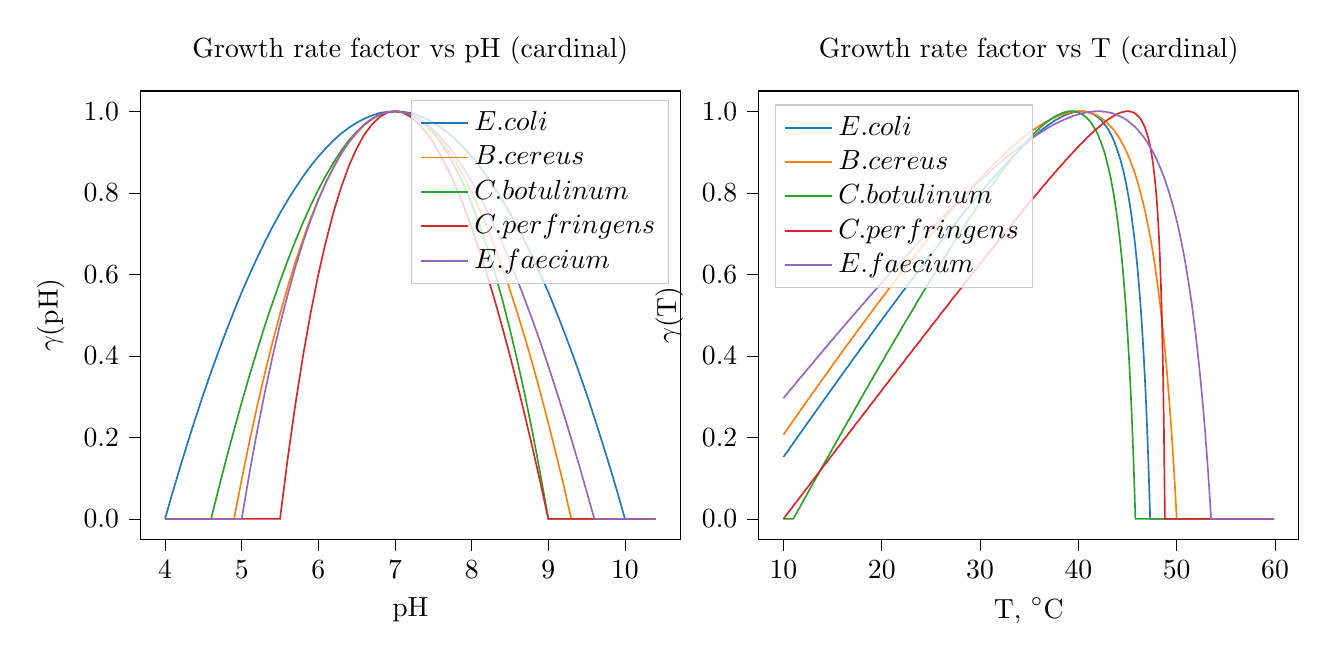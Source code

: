 % This file was created with tikzplotlib v0.9.12.
\begin{tikzpicture}

\definecolor{color0}{rgb}{0.122,0.467,0.706}
\definecolor{color1}{rgb}{1,0.498,0.055}
\definecolor{color2}{rgb}{0.173,0.627,0.173}
\definecolor{color3}{rgb}{0.839,0.153,0.157}
\definecolor{color4}{rgb}{0.58,0.404,0.741}

\begin{groupplot}[group style={group size=2 by 1}]
\nextgroupplot[
legend cell align={left},
legend style={fill opacity=0.8, draw opacity=1, text opacity=1, draw=white!80!black},
tick align=outside,
tick pos=left,
title={Growth rate factor vs pH (cardinal)},
x grid style={white!69.02!black},
xlabel={pH},
xmin=3.68, xmax=10.72,
xtick style={color=black},
xtick={3,4,5,6,7,8,9,10,11},
xticklabels={
  \(\displaystyle {3}\),
  \(\displaystyle {4}\),
  \(\displaystyle {5}\),
  \(\displaystyle {6}\),
  \(\displaystyle {7}\),
  \(\displaystyle {8}\),
  \(\displaystyle {9}\),
  \(\displaystyle {10}\),
  \(\displaystyle {11}\)
},
y grid style={white!69.02!black},
ylabel={\(\displaystyle \gamma(\mathrm{pH})\)},
ymin=-0.05, ymax=1.05,
ytick style={color=black},
ytick={-0.2,0,0.2,0.4,0.6,0.8,1,1.2},
yticklabels={
  \(\displaystyle {\ensuremath{-}0.2}\),
  \(\displaystyle {0.0}\),
  \(\displaystyle {0.2}\),
  \(\displaystyle {0.4}\),
  \(\displaystyle {0.6}\),
  \(\displaystyle {0.8}\),
  \(\displaystyle {1.0}\),
  \(\displaystyle {1.2}\)
}
]
\addplot [semithick, color0]
table {%
4 0
4.1 0.066
4.2 0.129
4.3 0.19
4.4 0.249
4.5 0.306
4.6 0.36
4.7 0.412
4.8 0.462
4.9 0.51
5 0.556
5.1 0.599
5.2 0.64
5.3 0.679
5.4 0.716
5.5 0.75
5.6 0.782
5.7 0.812
5.8 0.84
5.9 0.866
6.0 0.889
6.1 0.91
6.2 0.929
6.3 0.946
6.4 0.96
6.5 0.972
6.6 0.982
6.7 0.99
6.8 0.996
6.9 0.999
7.0 1
7.1 0.999
7.2 0.996
7.3 0.99
7.4 0.982
7.5 0.972
7.6 0.96
7.7 0.946
7.8 0.929
7.9 0.91
8.0 0.889
8.1 0.866
8.2 0.84
8.3 0.812
8.4 0.782
8.5 0.75
8.6 0.716
8.7 0.679
8.8 0.64
8.9 0.599
9.0 0.556
9.1 0.51
9.2 0.462
9.3 0.412
9.4 0.36
9.5 0.306
9.6 0.249
9.7 0.19
9.8 0.129
9.9 0.066
10.0 1.421e-14
10.1 0
10.2 0
10.3 0
10.4 0
};
\addlegendentry{$E.coli$}
\addplot [semithick, color1]
table {%
4 0
4.1 0
4.2 0
4.3 0
4.4 0
4.5 0
4.6 0
4.7 0
4.8 0
4.9 0
5 0.097
5.1 0.189
5.2 0.275
5.3 0.356
5.4 0.432
5.5 0.503
5.6 0.569
5.7 0.63
5.8 0.686
5.9 0.738
6.0 0.784
6.1 0.826
6.2 0.863
6.3 0.896
6.4 0.924
6.5 0.947
6.6 0.966
6.7 0.981
6.8 0.992
6.9 0.998
7.0 1
7.1 0.998
7.2 0.992
7.3 0.982
7.4 0.967
7.5 0.949
7.6 0.927
7.7 0.901
7.8 0.872
7.9 0.838
8.0 0.801
8.1 0.76
8.2 0.716
8.3 0.668
8.4 0.616
8.5 0.561
8.6 0.503
8.7 0.441
8.8 0.376
8.9 0.307
9.0 0.235
9.1 0.16
9.2 0.082
9.3 1.625e-14
9.4 0
9.5 0
9.6 0
9.7 0
9.8 0
9.9 0
10.0 0
10.1 0
10.2 0
10.3 0
10.4 0
};
\addlegendentry{$B.cereus$}
\addplot [semithick, color2]
table {%
4 0
4.1 0
4.2 0
4.3 0
4.4 0
4.5 0
4.6 0
4.7 0.075
4.8 0.148
4.9 0.218
5 0.286
5.1 0.351
5.2 0.413
5.3 0.473
5.4 0.529
5.5 0.583
5.6 0.634
5.7 0.682
5.8 0.727
5.9 0.769
6.0 0.808
6.1 0.843
6.2 0.875
6.3 0.904
6.4 0.929
6.5 0.95
6.6 0.968
6.7 0.982
6.8 0.992
6.9 0.998
7.0 1
7.1 0.998
7.2 0.992
7.3 0.981
7.4 0.966
7.5 0.946
7.6 0.921
7.7 0.892
7.8 0.857
7.9 0.818
8.0 0.773
8.1 0.722
8.2 0.667
8.3 0.605
8.4 0.538
8.5 0.464
8.6 0.385
8.7 0.299
8.8 0.206
8.9 0.106
9.0 1.954e-14
9.1 0
9.2 0
9.3 0
9.4 0
9.5 0
9.6 0
9.7 0
9.8 0
9.9 0
10.0 0
10.1 0
10.2 0
10.3 0
10.4 0
};
\addlegendentry{$C.botulinum$}
\addplot [semithick, color3]
table {%
4 0
4.1 0
4.2 0
4.3 0
4.4 0
4.5 0
4.6 0
4.7 0
4.8 0
4.9 0
5 0
5.1 0
5.2 0
5.3 0
5.4 0
5.5 0
5.6 0.148
5.7 0.281
5.8 0.4
5.9 0.506
6.0 0.6
6.1 0.682
6.2 0.754
6.3 0.815
6.4 0.867
6.5 0.909
6.6 0.943
6.7 0.968
6.8 0.986
6.9 0.997
7.0 1
7.1 0.997
7.2 0.987
7.3 0.971
7.4 0.95
7.5 0.923
7.6 0.891
7.7 0.854
7.8 0.812
7.9 0.765
8.0 0.714
8.1 0.659
8.2 0.6
8.3 0.537
8.4 0.47
8.5 0.4
8.6 0.326
8.7 0.249
8.8 0.169
8.9 0.086
9.0 1.554e-14
9.1 0
9.2 0
9.3 0
9.4 0
9.5 0
9.6 0
9.7 0
9.8 0
9.9 0
10.0 0
10.1 0
10.2 0
10.3 0
10.4 0
};
\addlegendentry{$C.perfringens$}
\addplot [semithick, color4]
table {%
4 0
4.1 0
4.2 0
4.3 0
4.4 0
4.5 0
4.6 0
4.7 0
4.8 0
4.9 0
5 0
5.1 0.111
5.2 0.214
5.3 0.309
5.4 0.396
5.5 0.477
5.6 0.55
5.7 0.618
5.8 0.679
5.9 0.733
6.0 0.783
6.1 0.826
6.2 0.864
6.3 0.897
6.4 0.926
6.5 0.949
6.6 0.968
6.7 0.982
6.8 0.992
6.9 0.998
7.0 1
7.1 0.998
7.2 0.992
7.3 0.983
7.4 0.971
7.5 0.955
7.6 0.935
7.7 0.913
7.8 0.887
7.9 0.859
8.0 0.828
8.1 0.794
8.2 0.757
8.3 0.717
8.4 0.675
8.5 0.631
8.6 0.584
8.7 0.535
8.8 0.484
8.9 0.431
9.0 0.375
9.1 0.317
9.2 0.258
9.3 0.196
9.4 0.133
9.5 0.067
9.6 1.33e-14
9.7 0
9.8 0
9.9 0
10.0 0
10.1 0
10.2 0
10.3 0
10.4 0
};
\addlegendentry{$E.faecium$}

\nextgroupplot[
legend cell align={left},
legend style={
  fill opacity=0.8,
  draw opacity=1,
  text opacity=1,
  at={(0.03,0.97)},
  anchor=north west,
  draw=white!80!black
},
tick align=outside,
tick pos=left,
title={Growth rate factor vs T (cardinal)},
x grid style={white!69.02!black},
xlabel={T, \(\displaystyle ^{\circ}\)C},
xmin=7.505, xmax=62.395,
xtick style={color=black},
xtick={0,10,20,30,40,50,60,70},
xticklabels={
  \(\displaystyle {0}\),
  \(\displaystyle {10}\),
  \(\displaystyle {20}\),
  \(\displaystyle {30}\),
  \(\displaystyle {40}\),
  \(\displaystyle {50}\),
  \(\displaystyle {60}\),
  \(\displaystyle {70}\)
},
y grid style={white!69.02!black},
ylabel={\(\displaystyle \gamma(\mathrm{T})\)},
ymin=-0.05, ymax=1.05,
ytick style={color=black},
ytick={-0.2,0,0.2,0.4,0.6,0.8,1,1.2},
yticklabels={
  \(\displaystyle {\ensuremath{-}0.2}\),
  \(\displaystyle {0.0}\),
  \(\displaystyle {0.2}\),
  \(\displaystyle {0.4}\),
  \(\displaystyle {0.6}\),
  \(\displaystyle {0.8}\),
  \(\displaystyle {1.0}\),
  \(\displaystyle {1.2}\)
}
]
\addplot [semithick, color0]
table {%
10 0.152
10.1 0.155
10.2 0.159
10.3 0.162
10.4 0.165
10.5 0.169
10.6 0.172
10.7 0.176
10.8 0.179
10.9 0.182
11 0.186
11.1 0.189
11.2 0.193
11.3 0.196
11.4 0.2
11.5 0.203
11.6 0.206
11.7 0.21
11.8 0.213
11.9 0.217
12 0.22
12.1 0.223
12.2 0.227
12.3 0.23
12.4 0.234
12.5 0.237
12.6 0.24
12.7 0.244
12.8 0.247
12.9 0.251
13 0.254
13.1 0.257
13.2 0.261
13.3 0.264
13.4 0.268
13.5 0.271
13.6 0.274
13.7 0.278
13.8 0.281
13.9 0.285
14 0.288
14.1 0.291
14.2 0.295
14.3 0.298
14.4 0.301
14.5 0.305
14.6 0.308
14.7 0.312
14.8 0.315
14.9 0.318
15 0.322
15.1 0.325
15.2 0.328
15.3 0.332
15.4 0.335
15.5 0.339
15.6 0.342
15.7 0.345
15.8 0.349
15.9 0.352
16 0.355
16.1 0.359
16.2 0.362
16.3 0.365
16.4 0.369
16.5 0.372
16.6 0.375
16.7 0.379
16.8 0.382
16.9 0.386
17 0.389
17.1 0.392
17.2 0.396
17.3 0.399
17.4 0.402
17.5 0.406
17.6 0.409
17.7 0.412
17.8 0.416
17.9 0.419
18 0.422
18.1 0.425
18.2 0.429
18.3 0.432
18.4 0.435
18.5 0.439
18.6 0.442
18.7 0.445
18.8 0.449
18.9 0.452
19 0.455
19.1 0.459
19.2 0.462
19.3 0.465
19.4 0.468
19.5 0.472
19.6 0.475
19.7 0.478
19.8 0.482
19.9 0.485
20 0.488
20.1 0.492
20.2 0.495
20.3 0.498
20.4 0.501
20.5 0.505
20.6 0.508
20.7 0.511
20.8 0.514
20.9 0.518
21 0.521
21.1 0.524
21.2 0.527
21.3 0.531
21.4 0.534
21.5 0.537
21.6 0.54
21.7 0.544
21.8 0.547
21.9 0.55
22 0.553
22.1 0.557
22.2 0.56
22.3 0.563
22.4 0.566
22.5 0.569
22.6 0.573
22.7 0.576
22.8 0.579
22.9 0.582
23 0.586
23.1 0.589
23.2 0.592
23.3 0.595
23.4 0.598
23.5 0.602
23.6 0.605
23.7 0.608
23.8 0.611
23.9 0.614
24 0.617
24.1 0.621
24.2 0.624
24.3 0.627
24.4 0.63
24.5 0.633
24.6 0.636
24.7 0.639
24.8 0.643
24.9 0.646
25.0 0.649
25.1 0.652
25.2 0.655
25.3 0.658
25.4 0.661
25.5 0.664
25.6 0.668
25.7 0.671
25.8 0.674
25.9 0.677
26.0 0.68
26.1 0.683
26.2 0.686
26.3 0.689
26.4 0.692
26.5 0.695
26.6 0.698
26.7 0.701
26.8 0.705
26.9 0.708
27.0 0.711
27.1 0.714
27.2 0.717
27.3 0.72
27.4 0.723
27.5 0.726
27.6 0.729
27.7 0.732
27.8 0.735
27.9 0.738
28.0 0.741
28.1 0.744
28.2 0.747
28.3 0.75
28.4 0.753
28.5 0.756
28.6 0.759
28.7 0.762
28.8 0.764
28.9 0.767
29.0 0.77
29.1 0.773
29.2 0.776
29.3 0.779
29.4 0.782
29.5 0.785
29.6 0.788
29.7 0.791
29.8 0.793
29.9 0.796
30.0 0.799
30.1 0.802
30.2 0.805
30.3 0.808
30.4 0.81
30.5 0.813
30.6 0.816
30.7 0.819
30.8 0.822
30.9 0.824
31.0 0.827
31.1 0.83
31.2 0.833
31.3 0.835
31.4 0.838
31.5 0.841
31.6 0.844
31.7 0.846
31.8 0.849
31.9 0.852
32.0 0.854
32.1 0.857
32.2 0.86
32.3 0.862
32.4 0.865
32.5 0.867
32.6 0.87
32.7 0.873
32.8 0.875
32.9 0.878
33.0 0.88
33.1 0.883
33.2 0.885
33.3 0.888
33.4 0.89
33.5 0.893
33.6 0.895
33.7 0.898
33.8 0.9
33.9 0.903
34.0 0.905
34.1 0.907
34.2 0.91
34.3 0.912
34.4 0.914
34.5 0.917
34.6 0.919
34.7 0.921
34.8 0.923
34.9 0.926
35.0 0.928
35.1 0.93
35.2 0.932
35.3 0.934
35.4 0.937
35.5 0.939
35.6 0.941
35.7 0.943
35.8 0.945
35.9 0.947
36.0 0.949
36.1 0.951
36.2 0.953
36.3 0.955
36.4 0.957
36.5 0.959
36.6 0.96
36.7 0.962
36.8 0.964
36.9 0.966
37.0 0.967
37.1 0.969
37.2 0.971
37.3 0.972
37.4 0.974
37.5 0.976
37.6 0.977
37.7 0.979
37.8 0.98
37.9 0.981
38.0 0.983
38.1 0.984
38.2 0.985
38.3 0.987
38.4 0.988
38.5 0.989
38.6 0.99
38.7 0.991
38.8 0.992
38.9 0.993
39.0 0.994
39.1 0.995
39.2 0.996
39.3 0.996
39.4 0.997
39.5 0.998
39.6 0.998
39.7 0.999
39.8 0.999
39.9 0.999
40.0 1.0
40.1 1.0
40.2 1.0
40.3 1
40.4 1.0
40.5 1.0
40.6 1.0
40.7 0.999
40.8 0.999
40.9 0.998
41.0 0.998
41.1 0.997
41.2 0.996
41.3 0.995
41.4 0.994
41.5 0.993
41.6 0.992
41.7 0.99
41.8 0.989
41.9 0.987
42.0 0.985
42.1 0.983
42.2 0.981
42.3 0.979
42.4 0.976
42.5 0.973
42.6 0.97
42.7 0.967
42.8 0.964
42.9 0.96
43.0 0.957
43.1 0.953
43.2 0.948
43.3 0.944
43.4 0.939
43.5 0.934
43.6 0.928
43.7 0.922
43.8 0.916
43.9 0.909
44.0 0.902
44.1 0.895
44.2 0.887
44.3 0.879
44.4 0.87
44.5 0.861
44.6 0.851
44.7 0.84
44.8 0.829
44.9 0.817
45.0 0.804
45.1 0.79
45.2 0.776
45.3 0.761
45.4 0.744
45.5 0.726
45.6 0.708
45.7 0.688
45.8 0.666
45.9 0.643
46.0 0.618
46.1 0.591
46.2 0.562
46.3 0.531
46.4 0.497
46.5 0.46
46.6 0.42
46.7 0.376
46.8 0.328
46.9 0.275
47.0 0.217
47.1 0.152
47.2 0.08
47.3 1.088e-13
47.4 0
47.5 0
47.6 0
47.7 0
47.8 0
47.9 0
48.0 0
48.1 0
48.2 0
48.3 0
48.4 0
48.5 0
48.6 0
48.7 0
48.8 0
48.9 0
49.0 0
49.1 0
49.2 0
49.3 0
49.4 0
49.5 0
49.6 0
49.7 0
49.8 0
49.9 0
50.0 0
50.1 0
50.2 0
50.3 0
50.4 0
50.5 0
50.6 0
50.7 0
50.8 0
50.9 0
51.0 0
51.1 0
51.2 0
51.3 0
51.4 0
51.5 0
51.6 0
51.7 0
51.8 0
51.9 0
52.0 0
52.1 0
52.2 0
52.3 0
52.4 0
52.5 0
52.6 0
52.7 0
52.8 0
52.9 0
53.0 0
53.1 0
53.2 0
53.3 0
53.4 0
53.5 0
53.6 0
53.7 0
53.8 0
53.9 0
54.0 0
54.1 0
54.2 0
54.3 0
54.4 0
54.5 0
54.6 0
54.7 0
54.8 0
54.9 0
55.0 0
55.1 0
55.2 0
55.3 0
55.4 0
55.5 0
55.6 0
55.7 0
55.8 0
55.9 0
56.0 0
56.1 0
56.2 0
56.3 0
56.4 0
56.5 0
56.6 0
56.7 0
56.8 0
56.9 0
57.0 0
57.1 0
57.2 0
57.3 0
57.4 0
57.5 0
57.6 0
57.7 0
57.8 0
57.9 0
58.0 0
58.1 0
58.2 0
58.3 0
58.4 0
58.5 0
58.6 0
58.7 0
58.8 0
58.9 0
59.0 0
59.1 0
59.2 0
59.3 0
59.4 0
59.5 0
59.6 0
59.7 0
59.8 0
59.9 0
};
\addlegendentry{$E.coli$}
\addplot [semithick, color1]
table {%
10 0.207
10.1 0.21
10.2 0.214
10.3 0.217
10.4 0.22
10.5 0.224
10.6 0.227
10.7 0.231
10.8 0.234
10.9 0.238
11 0.241
11.1 0.245
11.2 0.248
11.3 0.251
11.4 0.255
11.5 0.258
11.6 0.262
11.7 0.265
11.8 0.269
11.9 0.272
12 0.275
12.1 0.279
12.2 0.282
12.3 0.286
12.4 0.289
12.5 0.293
12.6 0.296
12.7 0.299
12.8 0.303
12.9 0.306
13 0.31
13.1 0.313
13.2 0.316
13.3 0.32
13.4 0.323
13.5 0.327
13.6 0.33
13.7 0.333
13.8 0.337
13.9 0.34
14 0.343
14.1 0.347
14.2 0.35
14.3 0.354
14.4 0.357
14.5 0.36
14.6 0.364
14.7 0.367
14.8 0.37
14.9 0.374
15 0.377
15.1 0.381
15.2 0.384
15.3 0.387
15.4 0.391
15.5 0.394
15.6 0.397
15.7 0.401
15.8 0.404
15.9 0.407
16 0.411
16.1 0.414
16.2 0.417
16.3 0.421
16.4 0.424
16.5 0.427
16.6 0.431
16.7 0.434
16.8 0.437
16.9 0.44
17 0.444
17.1 0.447
17.2 0.45
17.3 0.454
17.4 0.457
17.5 0.46
17.6 0.464
17.7 0.467
17.8 0.47
17.9 0.473
18 0.477
18.1 0.48
18.2 0.483
18.3 0.486
18.4 0.49
18.5 0.493
18.6 0.496
18.7 0.499
18.8 0.503
18.9 0.506
19 0.509
19.1 0.512
19.2 0.516
19.3 0.519
19.4 0.522
19.5 0.525
19.6 0.529
19.7 0.532
19.8 0.535
19.9 0.538
20 0.541
20.1 0.545
20.2 0.548
20.3 0.551
20.4 0.554
20.5 0.557
20.6 0.561
20.7 0.564
20.8 0.567
20.9 0.57
21 0.573
21.1 0.576
21.2 0.58
21.3 0.583
21.4 0.586
21.5 0.589
21.6 0.592
21.7 0.595
21.8 0.598
21.9 0.602
22 0.605
22.1 0.608
22.2 0.611
22.3 0.614
22.4 0.617
22.5 0.62
22.6 0.623
22.7 0.626
22.8 0.63
22.9 0.633
23 0.636
23.1 0.639
23.2 0.642
23.3 0.645
23.4 0.648
23.5 0.651
23.6 0.654
23.7 0.657
23.8 0.66
23.9 0.663
24 0.666
24.1 0.669
24.2 0.672
24.3 0.675
24.4 0.678
24.5 0.681
24.6 0.684
24.7 0.687
24.8 0.69
24.9 0.693
25.0 0.696
25.1 0.699
25.2 0.702
25.3 0.705
25.4 0.708
25.5 0.711
25.6 0.714
25.7 0.717
25.8 0.72
25.9 0.723
26.0 0.726
26.1 0.728
26.2 0.731
26.3 0.734
26.4 0.737
26.5 0.74
26.6 0.743
26.7 0.746
26.8 0.749
26.9 0.751
27.0 0.754
27.1 0.757
27.2 0.76
27.3 0.763
27.4 0.766
27.5 0.768
27.6 0.771
27.7 0.774
27.8 0.777
27.9 0.779
28.0 0.782
28.1 0.785
28.2 0.788
28.3 0.79
28.4 0.793
28.5 0.796
28.6 0.799
28.7 0.801
28.8 0.804
28.9 0.807
29.0 0.809
29.1 0.812
29.2 0.815
29.3 0.817
29.4 0.82
29.5 0.823
29.6 0.825
29.7 0.828
29.8 0.83
29.9 0.833
30.0 0.835
30.1 0.838
30.2 0.841
30.3 0.843
30.4 0.846
30.5 0.848
30.6 0.851
30.7 0.853
30.8 0.856
30.9 0.858
31.0 0.861
31.1 0.863
31.2 0.865
31.3 0.868
31.4 0.87
31.5 0.873
31.6 0.875
31.7 0.877
31.8 0.88
31.9 0.882
32.0 0.884
32.1 0.887
32.2 0.889
32.3 0.891
32.4 0.894
32.5 0.896
32.6 0.898
32.7 0.9
32.8 0.903
32.9 0.905
33.0 0.907
33.1 0.909
33.2 0.911
33.3 0.913
33.4 0.916
33.5 0.918
33.6 0.92
33.7 0.922
33.8 0.924
33.9 0.926
34.0 0.928
34.1 0.93
34.2 0.932
34.3 0.934
34.4 0.936
34.5 0.938
34.6 0.939
34.7 0.941
34.8 0.943
34.9 0.945
35.0 0.947
35.1 0.949
35.2 0.95
35.3 0.952
35.4 0.954
35.5 0.956
35.6 0.957
35.7 0.959
35.8 0.961
35.9 0.962
36.0 0.964
36.1 0.965
36.2 0.967
36.3 0.968
36.4 0.97
36.5 0.971
36.6 0.973
36.7 0.974
36.8 0.975
36.9 0.977
37.0 0.978
37.1 0.979
37.2 0.981
37.3 0.982
37.4 0.983
37.5 0.984
37.6 0.985
37.7 0.986
37.8 0.987
37.9 0.988
38.0 0.989
38.1 0.99
38.2 0.991
38.3 0.992
38.4 0.993
38.5 0.994
38.6 0.994
38.7 0.995
38.8 0.996
38.9 0.996
39.0 0.997
39.1 0.997
39.2 0.998
39.3 0.998
39.4 0.999
39.5 0.999
39.6 0.999
39.7 1.0
39.8 1.0
39.9 1.0
40.0 1.0
40.1 1
40.2 1.0
40.3 1.0
40.4 1.0
40.5 1.0
40.6 0.999
40.7 0.999
40.8 0.999
40.9 0.998
41.0 0.998
41.1 0.997
41.2 0.996
41.3 0.996
41.4 0.995
41.5 0.994
41.6 0.993
41.7 0.992
41.8 0.991
41.9 0.99
42.0 0.988
42.1 0.987
42.2 0.985
42.3 0.984
42.4 0.982
42.5 0.98
42.6 0.979
42.7 0.977
42.8 0.975
42.9 0.972
43.0 0.97
43.1 0.968
43.2 0.965
43.3 0.962
43.4 0.96
43.5 0.957
43.6 0.954
43.7 0.951
43.8 0.947
43.9 0.944
44.0 0.94
44.1 0.937
44.2 0.933
44.3 0.929
44.4 0.924
44.5 0.92
44.6 0.915
44.7 0.91
44.8 0.905
44.9 0.9
45.0 0.895
45.1 0.889
45.2 0.884
45.3 0.877
45.4 0.871
45.5 0.865
45.6 0.858
45.7 0.851
45.8 0.844
45.9 0.836
46.0 0.828
46.1 0.82
46.2 0.811
46.3 0.802
46.4 0.793
46.5 0.784
46.6 0.774
46.7 0.763
46.8 0.753
46.9 0.742
47.0 0.73
47.1 0.718
47.2 0.705
47.3 0.692
47.4 0.679
47.5 0.665
47.6 0.65
47.7 0.635
47.8 0.619
47.9 0.602
48.0 0.585
48.1 0.566
48.2 0.547
48.3 0.528
48.4 0.507
48.5 0.486
48.6 0.463
48.7 0.439
48.8 0.415
48.9 0.389
49.0 0.362
49.1 0.333
49.2 0.303
49.3 0.272
49.4 0.239
49.5 0.204
49.6 0.168
49.7 0.129
49.8 0.089
49.9 0.046
50.0 6.655e-14
50.1 0
50.2 0
50.3 0
50.4 0
50.5 0
50.6 0
50.7 0
50.8 0
50.9 0
51.0 0
51.1 0
51.2 0
51.3 0
51.4 0
51.5 0
51.6 0
51.7 0
51.8 0
51.9 0
52.0 0
52.1 0
52.2 0
52.3 0
52.4 0
52.5 0
52.6 0
52.7 0
52.8 0
52.9 0
53.0 0
53.1 0
53.2 0
53.3 0
53.4 0
53.5 0
53.6 0
53.7 0
53.8 0
53.9 0
54.0 0
54.1 0
54.2 0
54.3 0
54.4 0
54.5 0
54.6 0
54.7 0
54.8 0
54.9 0
55.0 0
55.1 0
55.2 0
55.3 0
55.4 0
55.5 0
55.6 0
55.7 0
55.8 0
55.9 0
56.0 0
56.1 0
56.2 0
56.3 0
56.4 0
56.5 0
56.6 0
56.7 0
56.8 0
56.9 0
57.0 0
57.1 0
57.2 0
57.3 0
57.4 0
57.5 0
57.6 0
57.7 0
57.8 0
57.9 0
58.0 0
58.1 0
58.2 0
58.3 0
58.4 0
58.5 0
58.6 0
58.7 0
58.8 0
58.9 0
59.0 0
59.1 0
59.2 0
59.3 0
59.4 0
59.5 0
59.6 0
59.7 0
59.8 0
59.9 0
};
\addlegendentry{$B.cereus$}
\addplot [semithick, color2]
table {%
10 0
10.1 0
10.2 0
10.3 0
10.4 0
10.5 0
10.6 0
10.7 0
10.8 0
10.9 0
11 0
11.1 0.004
11.2 0.009
11.3 0.013
11.4 0.017
11.5 0.022
11.6 0.026
11.7 0.03
11.8 0.035
11.9 0.039
12 0.043
12.1 0.048
12.2 0.052
12.3 0.056
12.4 0.061
12.5 0.065
12.6 0.069
12.7 0.074
12.8 0.078
12.9 0.082
13 0.087
13.1 0.091
13.2 0.095
13.3 0.1
13.4 0.104
13.5 0.108
13.6 0.112
13.7 0.117
13.8 0.121
13.9 0.125
14 0.13
14.1 0.134
14.2 0.138
14.3 0.143
14.4 0.147
14.5 0.151
14.6 0.155
14.7 0.16
14.8 0.164
14.9 0.168
15 0.173
15.1 0.177
15.2 0.181
15.3 0.185
15.4 0.19
15.5 0.194
15.6 0.198
15.7 0.203
15.8 0.207
15.9 0.211
16 0.215
16.1 0.22
16.2 0.224
16.3 0.228
16.4 0.232
16.5 0.237
16.6 0.241
16.7 0.245
16.8 0.249
16.9 0.254
17 0.258
17.1 0.262
17.2 0.266
17.3 0.271
17.4 0.275
17.5 0.279
17.6 0.283
17.7 0.288
17.8 0.292
17.9 0.296
18 0.3
18.1 0.304
18.2 0.309
18.3 0.313
18.4 0.317
18.5 0.321
18.6 0.325
18.7 0.33
18.8 0.334
18.9 0.338
19 0.342
19.1 0.346
19.2 0.351
19.3 0.355
19.4 0.359
19.5 0.363
19.6 0.367
19.7 0.371
19.8 0.376
19.9 0.38
20 0.384
20.1 0.388
20.2 0.392
20.3 0.396
20.4 0.401
20.5 0.405
20.6 0.409
20.7 0.413
20.8 0.417
20.9 0.421
21 0.425
21.1 0.43
21.2 0.434
21.3 0.438
21.4 0.442
21.5 0.446
21.6 0.45
21.7 0.454
21.8 0.458
21.9 0.462
22 0.467
22.1 0.471
22.2 0.475
22.3 0.479
22.4 0.483
22.5 0.487
22.6 0.491
22.7 0.495
22.8 0.499
22.9 0.503
23 0.507
23.1 0.511
23.2 0.515
23.3 0.519
23.4 0.524
23.5 0.528
23.6 0.532
23.7 0.536
23.8 0.54
23.9 0.544
24 0.548
24.1 0.552
24.2 0.556
24.3 0.56
24.4 0.564
24.5 0.568
24.6 0.572
24.7 0.576
24.8 0.58
24.9 0.584
25.0 0.587
25.1 0.591
25.2 0.595
25.3 0.599
25.4 0.603
25.5 0.607
25.6 0.611
25.7 0.615
25.8 0.619
25.9 0.623
26.0 0.627
26.1 0.631
26.2 0.635
26.3 0.638
26.4 0.642
26.5 0.646
26.6 0.65
26.7 0.654
26.8 0.658
26.9 0.662
27.0 0.665
27.1 0.669
27.2 0.673
27.3 0.677
27.4 0.681
27.5 0.684
27.6 0.688
27.7 0.692
27.8 0.696
27.9 0.699
28.0 0.703
28.1 0.707
28.2 0.711
28.3 0.714
28.4 0.718
28.5 0.722
28.6 0.726
28.7 0.729
28.8 0.733
28.9 0.737
29.0 0.74
29.1 0.744
29.2 0.748
29.3 0.751
29.4 0.755
29.5 0.758
29.6 0.762
29.7 0.766
29.8 0.769
29.9 0.773
30.0 0.776
30.1 0.78
30.2 0.783
30.3 0.787
30.4 0.79
30.5 0.794
30.6 0.797
30.7 0.801
30.8 0.804
30.9 0.808
31.0 0.811
31.1 0.815
31.2 0.818
31.3 0.821
31.4 0.825
31.5 0.828
31.6 0.831
31.7 0.835
31.8 0.838
31.9 0.841
32.0 0.845
32.1 0.848
32.2 0.851
32.3 0.854
32.4 0.858
32.5 0.861
32.6 0.864
32.7 0.867
32.8 0.87
32.9 0.873
33.0 0.876
33.1 0.88
33.2 0.883
33.3 0.886
33.4 0.889
33.5 0.892
33.6 0.895
33.7 0.898
33.8 0.9
33.9 0.903
34.0 0.906
34.1 0.909
34.2 0.912
34.3 0.915
34.4 0.917
34.5 0.92
34.6 0.923
34.7 0.926
34.8 0.928
34.9 0.931
35.0 0.933
35.1 0.936
35.2 0.938
35.3 0.941
35.4 0.943
35.5 0.946
35.6 0.948
35.7 0.951
35.8 0.953
35.9 0.955
36.0 0.957
36.1 0.96
36.2 0.962
36.3 0.964
36.4 0.966
36.5 0.968
36.6 0.97
36.7 0.972
36.8 0.974
36.9 0.976
37.0 0.977
37.1 0.979
37.2 0.981
37.3 0.982
37.4 0.984
37.5 0.985
37.6 0.987
37.7 0.988
37.8 0.99
37.9 0.991
38.0 0.992
38.1 0.993
38.2 0.994
38.3 0.995
38.4 0.996
38.5 0.997
38.6 0.998
38.7 0.998
38.8 0.999
38.9 0.999
39.0 1.0
39.1 1.0
39.2 1.0
39.3 1
39.4 1.0
39.5 1.0
39.6 0.999
39.7 0.999
39.8 0.999
39.9 0.998
40.0 0.997
40.1 0.996
40.2 0.995
40.3 0.994
40.4 0.992
40.5 0.991
40.6 0.989
40.7 0.987
40.8 0.985
40.9 0.983
41.0 0.98
41.1 0.978
41.2 0.975
41.3 0.971
41.4 0.968
41.5 0.964
41.6 0.96
41.7 0.956
41.8 0.952
41.9 0.947
42.0 0.942
42.1 0.936
42.2 0.93
42.3 0.924
42.4 0.917
42.5 0.91
42.6 0.903
42.7 0.895
42.8 0.886
42.9 0.877
43.0 0.867
43.1 0.857
43.2 0.846
43.3 0.835
43.4 0.822
43.5 0.809
43.6 0.795
43.7 0.78
43.8 0.764
43.9 0.747
44.0 0.729
44.1 0.709
44.2 0.689
44.3 0.666
44.4 0.643
44.5 0.617
44.6 0.589
44.7 0.56
44.8 0.528
44.9 0.493
45.0 0.456
45.1 0.415
45.2 0.371
45.3 0.323
45.4 0.27
45.5 0.212
45.6 0.148
45.7 0.078
45.8 1.053e-13
45.9 0
46.0 0
46.1 0
46.2 0
46.3 0
46.4 0
46.5 0
46.6 0
46.7 0
46.8 0
46.9 0
47.0 0
47.1 0
47.2 0
47.3 0
47.4 0
47.5 0
47.6 0
47.7 0
47.8 0
47.9 0
48.0 0
48.1 0
48.2 0
48.3 0
48.4 0
48.5 0
48.6 0
48.7 0
48.8 0
48.9 0
49.0 0
49.1 0
49.2 0
49.3 0
49.4 0
49.5 0
49.6 0
49.7 0
49.8 0
49.9 0
50.0 0
50.1 0
50.2 0
50.3 0
50.4 0
50.5 0
50.6 0
50.7 0
50.8 0
50.9 0
51.0 0
51.1 0
51.2 0
51.3 0
51.4 0
51.5 0
51.6 0
51.7 0
51.8 0
51.9 0
52.0 0
52.1 0
52.2 0
52.3 0
52.4 0
52.5 0
52.6 0
52.7 0
52.8 0
52.9 0
53.0 0
53.1 0
53.2 0
53.3 0
53.4 0
53.5 0
53.6 0
53.7 0
53.8 0
53.9 0
54.0 0
54.1 0
54.2 0
54.3 0
54.4 0
54.5 0
54.6 0
54.7 0
54.8 0
54.9 0
55.0 0
55.1 0
55.2 0
55.3 0
55.4 0
55.5 0
55.6 0
55.7 0
55.8 0
55.9 0
56.0 0
56.1 0
56.2 0
56.3 0
56.4 0
56.5 0
56.6 0
56.7 0
56.8 0
56.9 0
57.0 0
57.1 0
57.2 0
57.3 0
57.4 0
57.5 0
57.6 0
57.7 0
57.8 0
57.9 0
58.0 0
58.1 0
58.2 0
58.3 0
58.4 0
58.5 0
58.6 0
58.7 0
58.8 0
58.9 0
59.0 0
59.1 0
59.2 0
59.3 0
59.4 0
59.5 0
59.6 0
59.7 0
59.8 0
59.9 0
};
\addlegendentry{$C.botulinum$}
\addplot [semithick, color3]
table {%
10 0
10.1 0.003
10.2 0.006
10.3 0.01
10.4 0.013
10.5 0.016
10.6 0.019
10.7 0.022
10.8 0.025
10.9 0.028
11 0.032
11.1 0.035
11.2 0.038
11.3 0.041
11.4 0.044
11.5 0.047
11.6 0.051
11.7 0.054
11.8 0.057
11.9 0.06
12 0.063
12.1 0.066
12.2 0.07
12.3 0.073
12.4 0.076
12.5 0.079
12.6 0.082
12.7 0.085
12.8 0.089
12.9 0.092
13 0.095
13.1 0.098
13.2 0.101
13.3 0.104
13.4 0.108
13.5 0.111
13.6 0.114
13.7 0.117
13.8 0.12
13.9 0.123
14 0.127
14.1 0.13
14.2 0.133
14.3 0.136
14.4 0.139
14.5 0.142
14.6 0.145
14.7 0.149
14.8 0.152
14.9 0.155
15 0.158
15.1 0.161
15.2 0.164
15.3 0.168
15.4 0.171
15.5 0.174
15.6 0.177
15.7 0.18
15.8 0.183
15.9 0.186
16 0.19
16.1 0.193
16.2 0.196
16.3 0.199
16.4 0.202
16.5 0.205
16.6 0.209
16.7 0.212
16.8 0.215
16.9 0.218
17 0.221
17.1 0.224
17.2 0.227
17.3 0.231
17.4 0.234
17.5 0.237
17.6 0.24
17.7 0.243
17.8 0.246
17.9 0.249
18 0.253
18.1 0.256
18.2 0.259
18.3 0.262
18.4 0.265
18.5 0.268
18.6 0.271
18.7 0.275
18.8 0.278
18.9 0.281
19 0.284
19.1 0.287
19.2 0.29
19.3 0.293
19.4 0.297
19.5 0.3
19.6 0.303
19.7 0.306
19.8 0.309
19.9 0.312
20 0.315
20.1 0.319
20.2 0.322
20.3 0.325
20.4 0.328
20.5 0.331
20.6 0.334
20.7 0.337
20.8 0.341
20.9 0.344
21 0.347
21.1 0.35
21.2 0.353
21.3 0.356
21.4 0.359
21.5 0.362
21.6 0.366
21.7 0.369
21.8 0.372
21.9 0.375
22 0.378
22.1 0.381
22.2 0.384
22.3 0.387
22.4 0.391
22.5 0.394
22.6 0.397
22.7 0.4
22.8 0.403
22.9 0.406
23 0.409
23.1 0.412
23.2 0.416
23.3 0.419
23.4 0.422
23.5 0.425
23.6 0.428
23.7 0.431
23.8 0.434
23.9 0.437
24 0.44
24.1 0.444
24.2 0.447
24.3 0.45
24.4 0.453
24.5 0.456
24.6 0.459
24.7 0.462
24.8 0.465
24.9 0.468
25.0 0.472
25.1 0.475
25.2 0.478
25.3 0.481
25.4 0.484
25.5 0.487
25.6 0.49
25.7 0.493
25.8 0.496
25.9 0.5
26.0 0.503
26.1 0.506
26.2 0.509
26.3 0.512
26.4 0.515
26.5 0.518
26.6 0.521
26.7 0.524
26.8 0.527
26.9 0.53
27.0 0.534
27.1 0.537
27.2 0.54
27.3 0.543
27.4 0.546
27.5 0.549
27.6 0.552
27.7 0.555
27.8 0.558
27.9 0.561
28.0 0.564
28.1 0.567
28.2 0.571
28.3 0.574
28.4 0.577
28.5 0.58
28.6 0.583
28.7 0.586
28.8 0.589
28.9 0.592
29.0 0.595
29.1 0.598
29.2 0.601
29.3 0.604
29.4 0.607
29.5 0.61
29.6 0.613
29.7 0.616
29.8 0.62
29.9 0.623
30.0 0.626
30.1 0.629
30.2 0.632
30.3 0.635
30.4 0.638
30.5 0.641
30.6 0.644
30.7 0.647
30.8 0.65
30.9 0.653
31.0 0.656
31.1 0.659
31.2 0.662
31.3 0.665
31.4 0.668
31.5 0.671
31.6 0.674
31.7 0.677
31.8 0.68
31.9 0.683
32.0 0.686
32.1 0.689
32.2 0.692
32.3 0.695
32.4 0.698
32.5 0.701
32.6 0.704
32.7 0.707
32.8 0.71
32.9 0.713
33.0 0.716
33.1 0.719
33.2 0.722
33.3 0.725
33.4 0.728
33.5 0.731
33.6 0.734
33.7 0.737
33.8 0.74
33.9 0.743
34.0 0.746
34.1 0.749
34.2 0.752
34.3 0.755
34.4 0.758
34.5 0.761
34.6 0.764
34.7 0.767
34.8 0.769
34.9 0.772
35.0 0.775
35.1 0.778
35.2 0.781
35.3 0.784
35.4 0.787
35.5 0.79
35.6 0.793
35.7 0.796
35.8 0.798
35.9 0.801
36.0 0.804
36.1 0.807
36.2 0.81
36.3 0.813
36.4 0.816
36.5 0.819
36.6 0.821
36.7 0.824
36.8 0.827
36.9 0.83
37.0 0.833
37.1 0.836
37.2 0.838
37.3 0.841
37.4 0.844
37.5 0.847
37.6 0.85
37.7 0.852
37.8 0.855
37.9 0.858
38.0 0.861
38.1 0.863
38.2 0.866
38.3 0.869
38.4 0.871
38.5 0.874
38.6 0.877
38.7 0.88
38.8 0.882
38.9 0.885
39.0 0.888
39.1 0.89
39.2 0.893
39.3 0.895
39.4 0.898
39.5 0.901
39.6 0.903
39.7 0.906
39.8 0.908
39.9 0.911
40.0 0.913
40.1 0.916
40.2 0.919
40.3 0.921
40.4 0.923
40.5 0.926
40.6 0.928
40.7 0.931
40.8 0.933
40.9 0.936
41.0 0.938
41.1 0.94
41.2 0.943
41.3 0.945
41.4 0.947
41.5 0.949
41.6 0.952
41.7 0.954
41.8 0.956
41.9 0.958
42.0 0.96
42.1 0.962
42.2 0.964
42.3 0.966
42.4 0.968
42.5 0.97
42.6 0.972
42.7 0.974
42.8 0.976
42.9 0.978
43.0 0.98
43.1 0.981
43.2 0.983
43.3 0.984
43.4 0.986
43.5 0.987
43.6 0.989
43.7 0.99
43.8 0.992
43.9 0.993
44.0 0.994
44.1 0.995
44.2 0.996
44.3 0.997
44.4 0.998
44.5 0.998
44.6 0.999
44.7 0.999
44.8 1.0
44.9 1.0
45.0 1
45.1 1.0
45.2 1.0
45.3 0.999
45.4 0.999
45.5 0.998
45.6 0.997
45.7 0.996
45.8 0.994
45.9 0.992
46.0 0.99
46.1 0.988
46.2 0.985
46.3 0.982
46.4 0.978
46.5 0.974
46.6 0.969
46.7 0.964
46.8 0.958
46.9 0.951
47.0 0.943
47.1 0.935
47.2 0.925
47.3 0.914
47.4 0.901
47.5 0.886
47.6 0.87
47.7 0.85
47.8 0.828
47.9 0.802
48.0 0.772
48.1 0.735
48.2 0.691
48.3 0.637
48.4 0.571
48.5 0.485
48.6 0.373
48.7 0.22
48.8 3.628e-13
48.9 0
49.0 0
49.1 0
49.2 0
49.3 0
49.4 0
49.5 0
49.6 0
49.7 0
49.8 0
49.9 0
50.0 0
50.1 0
50.2 0
50.3 0
50.4 0
50.5 0
50.6 0
50.7 0
50.8 0
50.9 0
51.0 0
51.1 0
51.2 0
51.3 0
51.4 0
51.5 0
51.6 0
51.7 0
51.8 0
51.9 0
52.0 0
52.1 0
52.2 0
52.3 0
52.4 0
52.5 0
52.6 0
52.7 0
52.8 0
52.9 0
53.0 0
53.1 0
53.2 0
53.3 0
53.4 0
53.5 0
53.6 0
53.7 0
53.8 0
53.9 0
54.0 0
54.1 0
54.2 0
54.3 0
54.4 0
54.5 0
54.6 0
54.7 0
54.8 0
54.9 0
55.0 0
55.1 0
55.2 0
55.3 0
55.4 0
55.5 0
55.6 0
55.7 0
55.8 0
55.9 0
56.0 0
56.1 0
56.2 0
56.3 0
56.4 0
56.5 0
56.6 0
56.7 0
56.8 0
56.9 0
57.0 0
57.1 0
57.2 0
57.3 0
57.4 0
57.5 0
57.6 0
57.7 0
57.8 0
57.9 0
58.0 0
58.1 0
58.2 0
58.3 0
58.4 0
58.5 0
58.6 0
58.7 0
58.8 0
58.9 0
59.0 0
59.1 0
59.2 0
59.3 0
59.4 0
59.5 0
59.6 0
59.7 0
59.8 0
59.9 0
};
\addlegendentry{$C.perfringens$}
\addplot [semithick, color4]
table {%
10 0.296
10.1 0.299
10.2 0.302
10.3 0.305
10.4 0.308
10.5 0.311
10.6 0.314
10.7 0.317
10.8 0.319
10.9 0.322
11 0.325
11.1 0.328
11.2 0.331
11.3 0.334
11.4 0.337
11.5 0.34
11.6 0.343
11.7 0.346
11.8 0.349
11.9 0.351
12 0.354
12.1 0.357
12.2 0.36
12.3 0.363
12.4 0.366
12.5 0.369
12.6 0.372
12.7 0.375
12.8 0.377
12.9 0.38
13 0.383
13.1 0.386
13.2 0.389
13.3 0.392
13.4 0.395
13.5 0.398
13.6 0.4
13.7 0.403
13.8 0.406
13.9 0.409
14 0.412
14.1 0.415
14.2 0.418
14.3 0.42
14.4 0.423
14.5 0.426
14.6 0.429
14.7 0.432
14.8 0.435
14.9 0.438
15 0.44
15.1 0.443
15.2 0.446
15.3 0.449
15.4 0.452
15.5 0.455
15.6 0.457
15.7 0.46
15.8 0.463
15.9 0.466
16 0.469
16.1 0.471
16.2 0.474
16.3 0.477
16.4 0.48
16.5 0.483
16.6 0.486
16.7 0.488
16.8 0.491
16.9 0.494
17 0.497
17.1 0.5
17.2 0.502
17.3 0.505
17.4 0.508
17.5 0.511
17.6 0.513
17.7 0.516
17.8 0.519
17.9 0.522
18 0.525
18.1 0.527
18.2 0.53
18.3 0.533
18.4 0.536
18.5 0.538
18.6 0.541
18.7 0.544
18.8 0.547
18.9 0.549
19 0.552
19.1 0.555
19.2 0.558
19.3 0.56
19.4 0.563
19.5 0.566
19.6 0.568
19.7 0.571
19.8 0.574
19.9 0.577
20 0.579
20.1 0.582
20.2 0.585
20.3 0.587
20.4 0.59
20.5 0.593
20.6 0.596
20.7 0.598
20.8 0.601
20.9 0.604
21 0.606
21.1 0.609
21.2 0.612
21.3 0.614
21.4 0.617
21.5 0.62
21.6 0.622
21.7 0.625
21.8 0.628
21.9 0.63
22 0.633
22.1 0.636
22.2 0.638
22.3 0.641
22.4 0.644
22.5 0.646
22.6 0.649
22.7 0.651
22.8 0.654
22.9 0.657
23 0.659
23.1 0.662
23.2 0.664
23.3 0.667
23.4 0.67
23.5 0.672
23.6 0.675
23.7 0.677
23.8 0.68
23.9 0.683
24 0.685
24.1 0.688
24.2 0.69
24.3 0.693
24.4 0.695
24.5 0.698
24.6 0.7
24.7 0.703
24.8 0.706
24.9 0.708
25.0 0.711
25.1 0.713
25.2 0.716
25.3 0.718
25.4 0.721
25.5 0.723
25.6 0.726
25.7 0.728
25.8 0.731
25.9 0.733
26.0 0.736
26.1 0.738
26.2 0.741
26.3 0.743
26.4 0.745
26.5 0.748
26.6 0.75
26.7 0.753
26.8 0.755
26.9 0.758
27.0 0.76
27.1 0.763
27.2 0.765
27.3 0.767
27.4 0.77
27.5 0.772
27.6 0.775
27.7 0.777
27.8 0.779
27.9 0.782
28.0 0.784
28.1 0.786
28.2 0.789
28.3 0.791
28.4 0.793
28.5 0.796
28.6 0.798
28.7 0.8
28.8 0.803
28.9 0.805
29.0 0.807
29.1 0.81
29.2 0.812
29.3 0.814
29.4 0.816
29.5 0.819
29.6 0.821
29.7 0.823
29.8 0.825
29.9 0.828
30.0 0.83
30.1 0.832
30.2 0.834
30.3 0.837
30.4 0.839
30.5 0.841
30.6 0.843
30.7 0.845
30.8 0.847
30.9 0.85
31.0 0.852
31.1 0.854
31.2 0.856
31.3 0.858
31.4 0.86
31.5 0.862
31.6 0.864
31.7 0.867
31.8 0.869
31.9 0.871
32.0 0.873
32.1 0.875
32.2 0.877
32.3 0.879
32.4 0.881
32.5 0.883
32.6 0.885
32.7 0.887
32.8 0.889
32.9 0.891
33.0 0.893
33.1 0.895
33.2 0.897
33.3 0.899
33.4 0.9
33.5 0.902
33.6 0.904
33.7 0.906
33.8 0.908
33.9 0.91
34.0 0.912
34.1 0.914
34.2 0.915
34.3 0.917
34.4 0.919
34.5 0.921
34.6 0.923
34.7 0.924
34.8 0.926
34.9 0.928
35.0 0.929
35.1 0.931
35.2 0.933
35.3 0.935
35.4 0.936
35.5 0.938
35.6 0.939
35.7 0.941
35.8 0.943
35.9 0.944
36.0 0.946
36.1 0.947
36.2 0.949
36.3 0.95
36.4 0.952
36.5 0.953
36.6 0.955
36.7 0.956
36.8 0.958
36.9 0.959
37.0 0.961
37.1 0.962
37.2 0.963
37.3 0.965
37.4 0.966
37.5 0.967
37.6 0.969
37.7 0.97
37.8 0.971
37.9 0.972
38.0 0.973
38.1 0.975
38.2 0.976
38.3 0.977
38.4 0.978
38.5 0.979
38.6 0.98
38.7 0.981
38.8 0.982
38.9 0.983
39.0 0.984
39.1 0.985
39.2 0.986
39.3 0.987
39.4 0.988
39.5 0.989
39.6 0.99
39.7 0.99
39.8 0.991
39.9 0.992
40.0 0.993
40.1 0.993
40.2 0.994
40.3 0.995
40.4 0.995
40.5 0.996
40.6 0.996
40.7 0.997
40.8 0.997
40.9 0.998
41.0 0.998
41.1 0.998
41.2 0.999
41.3 0.999
41.4 0.999
41.5 0.999
41.6 1.0
41.7 1.0
41.8 1.0
41.9 1.0
42.0 1
42.1 1.0
42.2 1.0
42.3 1.0
42.4 1.0
42.5 0.999
42.6 0.999
42.7 0.999
42.8 0.999
42.9 0.998
43.0 0.998
43.1 0.997
43.2 0.997
43.3 0.996
43.4 0.996
43.5 0.995
43.6 0.994
43.7 0.993
43.8 0.992
43.9 0.991
44.0 0.99
44.1 0.989
44.2 0.988
44.3 0.987
44.4 0.986
44.5 0.985
44.6 0.983
44.7 0.982
44.8 0.98
44.9 0.979
45.0 0.977
45.1 0.975
45.2 0.973
45.3 0.971
45.4 0.969
45.5 0.967
45.6 0.965
45.7 0.963
45.8 0.961
45.9 0.958
46.0 0.956
46.1 0.953
46.2 0.95
46.3 0.947
46.4 0.944
46.5 0.941
46.6 0.938
46.7 0.935
46.8 0.931
46.9 0.928
47.0 0.924
47.1 0.92
47.2 0.916
47.3 0.912
47.4 0.908
47.5 0.904
47.6 0.899
47.7 0.895
47.8 0.89
47.9 0.885
48.0 0.88
48.1 0.874
48.2 0.869
48.3 0.863
48.4 0.857
48.5 0.851
48.6 0.845
48.7 0.839
48.8 0.832
48.9 0.825
49.0 0.818
49.1 0.81
49.2 0.803
49.3 0.795
49.4 0.787
49.5 0.778
49.6 0.77
49.7 0.761
49.8 0.751
49.9 0.742
50.0 0.732
50.1 0.722
50.2 0.711
50.3 0.7
50.4 0.688
50.5 0.677
50.6 0.664
50.7 0.652
50.8 0.639
50.9 0.625
51.0 0.611
51.1 0.596
51.2 0.581
51.3 0.566
51.4 0.549
51.5 0.533
51.6 0.515
51.7 0.497
51.8 0.478
51.9 0.458
52.0 0.438
52.1 0.416
52.2 0.394
52.3 0.371
52.4 0.347
52.5 0.322
52.6 0.296
52.7 0.269
52.8 0.24
52.9 0.211
53.0 0.179
53.1 0.147
53.2 0.113
53.3 0.077
53.4 0.039
53.5 6.312e-14
53.6 0
53.7 0
53.8 0
53.9 0
54.0 0
54.1 0
54.2 0
54.3 0
54.4 0
54.5 0
54.6 0
54.7 0
54.8 0
54.9 0
55.0 0
55.1 0
55.2 0
55.3 0
55.4 0
55.5 0
55.6 0
55.7 0
55.8 0
55.9 0
56.0 0
56.1 0
56.2 0
56.3 0
56.4 0
56.5 0
56.6 0
56.7 0
56.8 0
56.9 0
57.0 0
57.1 0
57.2 0
57.3 0
57.4 0
57.5 0
57.6 0
57.7 0
57.8 0
57.9 0
58.0 0
58.1 0
58.2 0
58.3 0
58.4 0
58.5 0
58.6 0
58.7 0
58.8 0
58.9 0
59.0 0
59.1 0
59.2 0
59.3 0
59.4 0
59.5 0
59.6 0
59.7 0
59.8 0
59.9 0
};
\addlegendentry{$E.faecium$}
\end{groupplot}

\end{tikzpicture}
